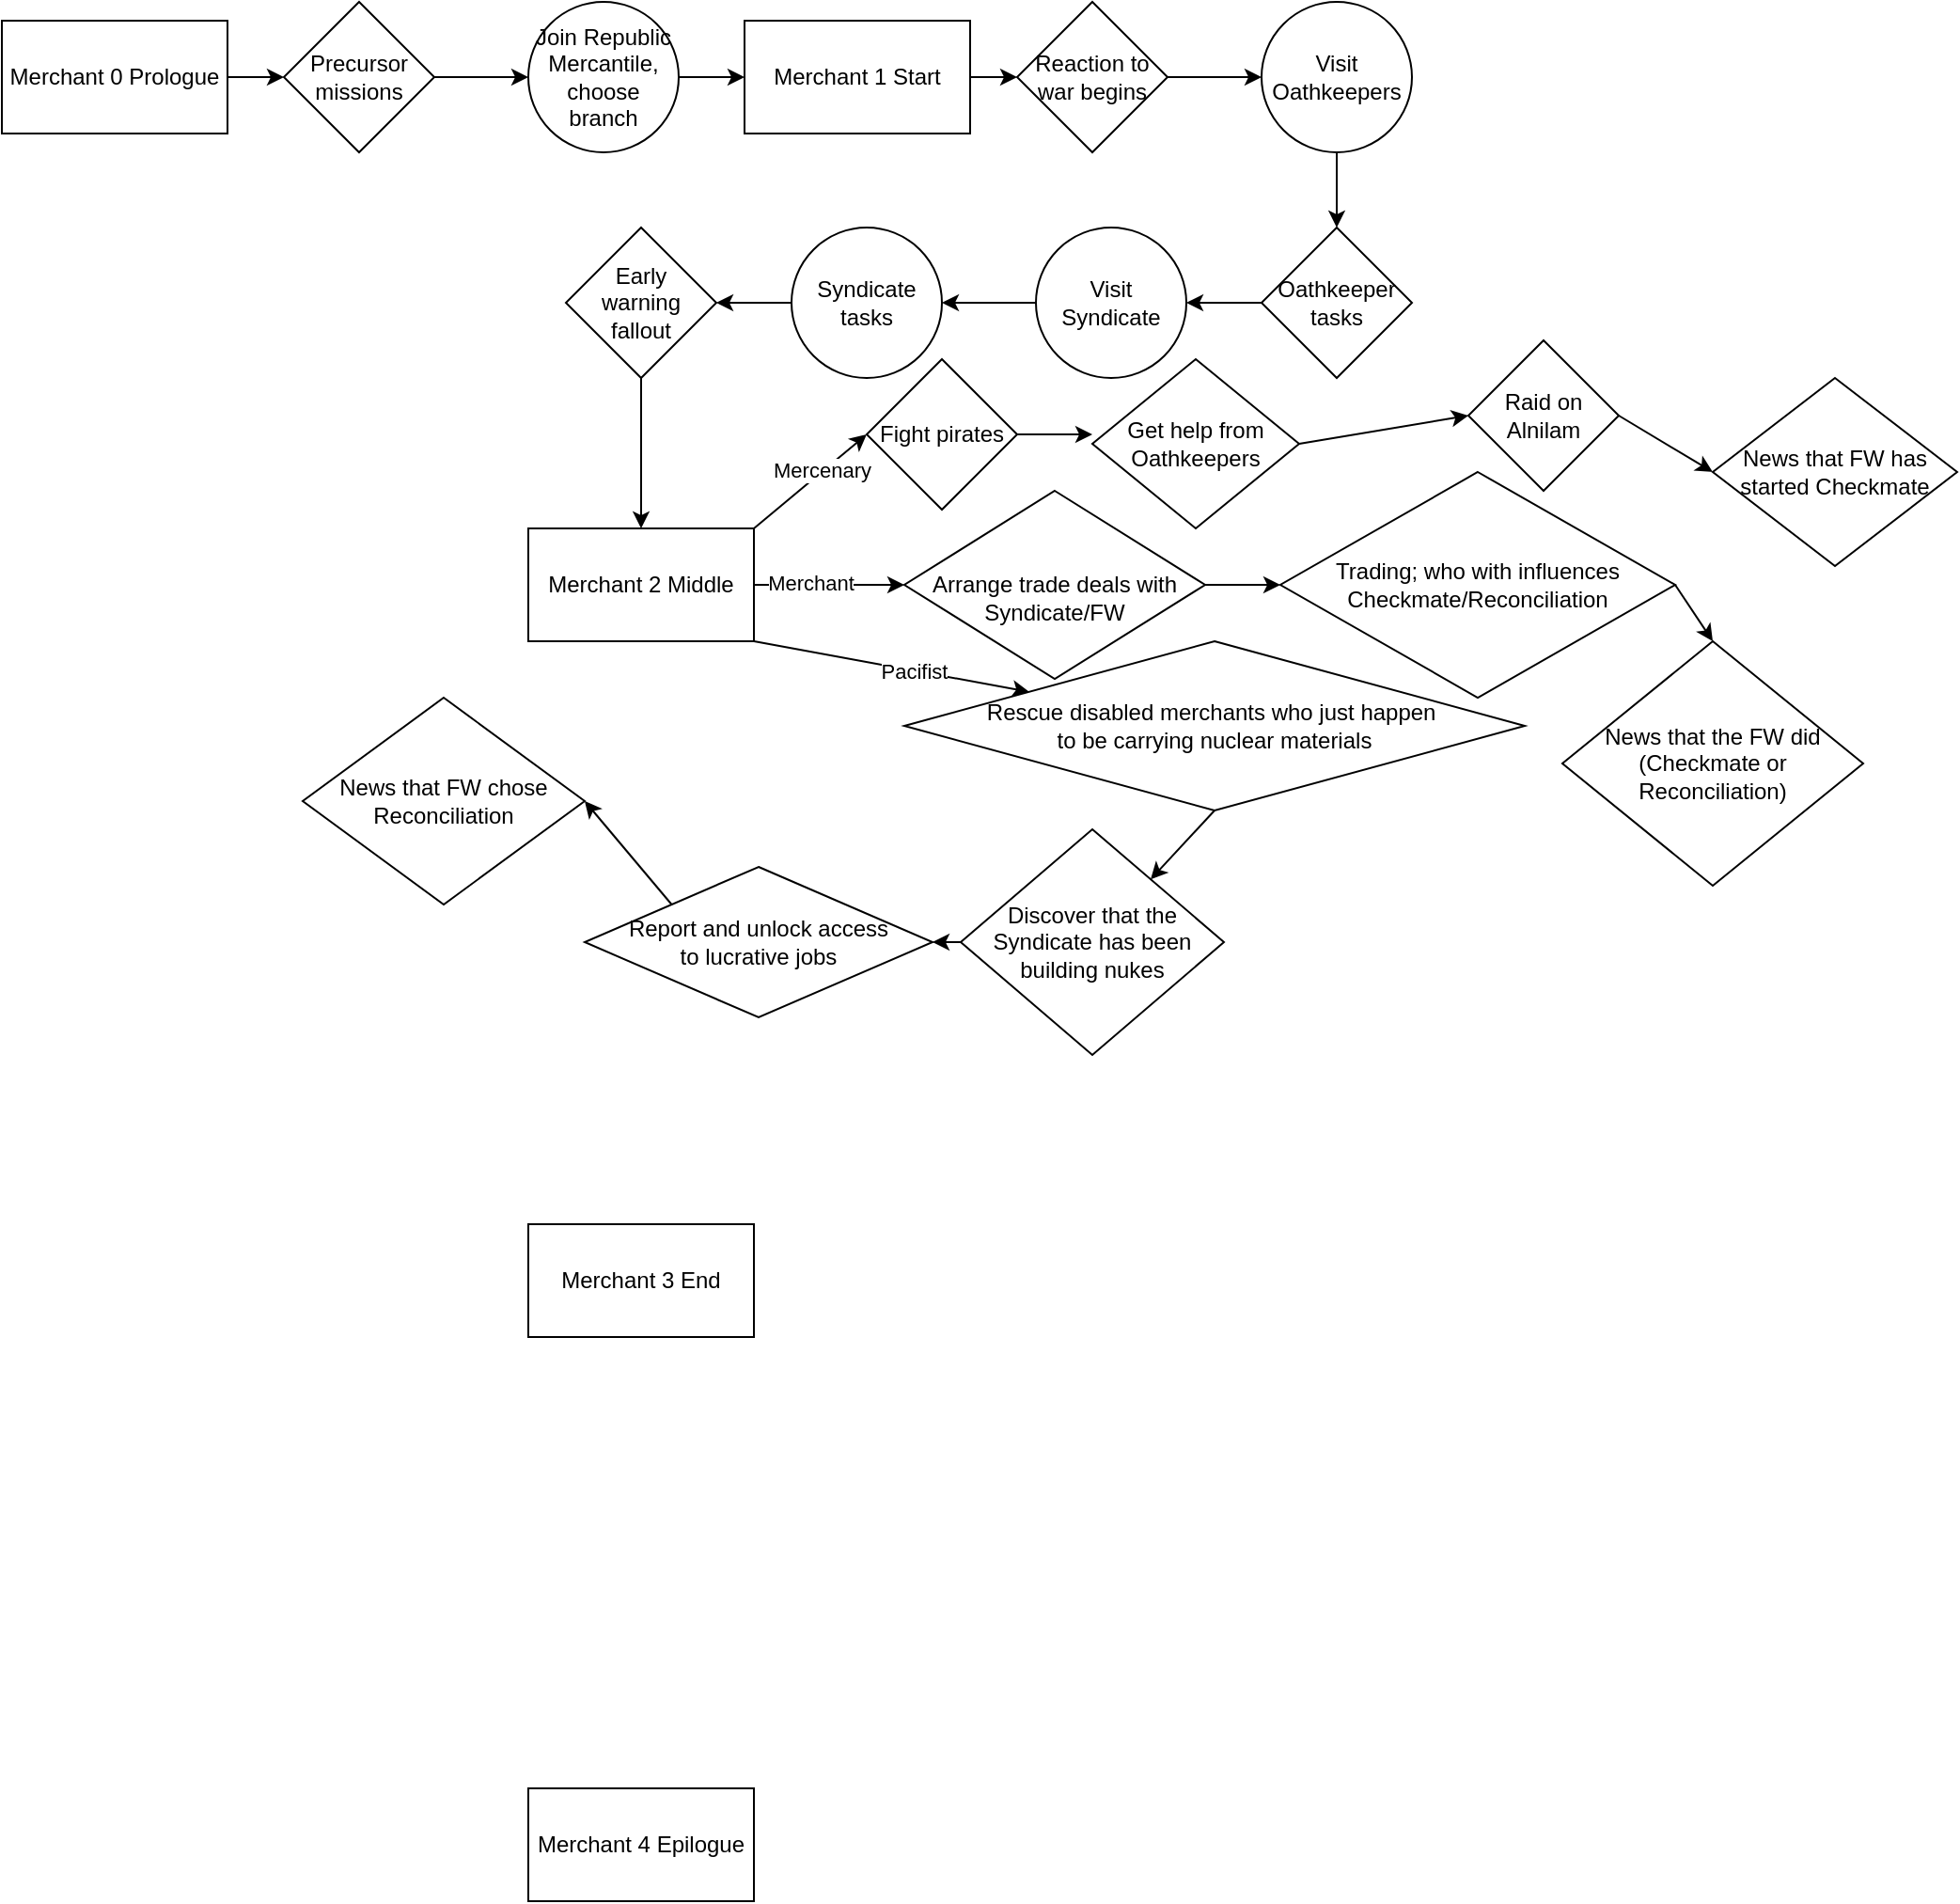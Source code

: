 <mxfile version="25.0.1">
  <diagram name="Page-1" id="sSQ3XWT55B7B16dKp4Kf">
    <mxGraphModel dx="954" dy="629" grid="1" gridSize="10" guides="1" tooltips="1" connect="1" arrows="1" fold="1" page="1" pageScale="1" pageWidth="850" pageHeight="1100" math="0" shadow="0">
      <root>
        <mxCell id="0" />
        <mxCell id="1" parent="0" />
        <mxCell id="q5Ol9iBDX5N9DacOEivH-31" style="edgeStyle=orthogonalEdgeStyle;rounded=0;orthogonalLoop=1;jettySize=auto;html=1;exitX=1;exitY=0.5;exitDx=0;exitDy=0;entryX=0;entryY=0.5;entryDx=0;entryDy=0;" parent="1" source="q5Ol9iBDX5N9DacOEivH-1" target="q5Ol9iBDX5N9DacOEivH-13" edge="1">
          <mxGeometry relative="1" as="geometry" />
        </mxCell>
        <mxCell id="q5Ol9iBDX5N9DacOEivH-1" value="Merchant 0 Prologue" style="rounded=0;whiteSpace=wrap;html=1;" parent="1" vertex="1">
          <mxGeometry x="30" y="80" width="120" height="60" as="geometry" />
        </mxCell>
        <mxCell id="q5Ol9iBDX5N9DacOEivH-28" style="edgeStyle=orthogonalEdgeStyle;rounded=0;orthogonalLoop=1;jettySize=auto;html=1;exitX=1;exitY=0.5;exitDx=0;exitDy=0;entryX=0;entryY=0.5;entryDx=0;entryDy=0;" parent="1" source="q5Ol9iBDX5N9DacOEivH-2" target="q5Ol9iBDX5N9DacOEivH-12" edge="1">
          <mxGeometry relative="1" as="geometry" />
        </mxCell>
        <mxCell id="q5Ol9iBDX5N9DacOEivH-2" value="Merchant 1 Start" style="rounded=0;whiteSpace=wrap;html=1;" parent="1" vertex="1">
          <mxGeometry x="425" y="80" width="120" height="60" as="geometry" />
        </mxCell>
        <mxCell id="q5Ol9iBDX5N9DacOEivH-3" value="Merchant 2 Middle" style="rounded=0;whiteSpace=wrap;html=1;" parent="1" vertex="1">
          <mxGeometry x="310" y="350" width="120" height="60" as="geometry" />
        </mxCell>
        <mxCell id="q5Ol9iBDX5N9DacOEivH-4" value="Merchant 3 End" style="rounded=0;whiteSpace=wrap;html=1;" parent="1" vertex="1">
          <mxGeometry x="310" y="720" width="120" height="60" as="geometry" />
        </mxCell>
        <mxCell id="q5Ol9iBDX5N9DacOEivH-5" value="Merchant 4 Epilogue" style="rounded=0;whiteSpace=wrap;html=1;" parent="1" vertex="1">
          <mxGeometry x="310" y="1020" width="120" height="60" as="geometry" />
        </mxCell>
        <mxCell id="q5Ol9iBDX5N9DacOEivH-29" style="edgeStyle=orthogonalEdgeStyle;rounded=0;orthogonalLoop=1;jettySize=auto;html=1;exitX=1;exitY=0.5;exitDx=0;exitDy=0;entryX=0;entryY=0.5;entryDx=0;entryDy=0;" parent="1" source="q5Ol9iBDX5N9DacOEivH-7" target="q5Ol9iBDX5N9DacOEivH-2" edge="1">
          <mxGeometry relative="1" as="geometry" />
        </mxCell>
        <mxCell id="q5Ol9iBDX5N9DacOEivH-7" value="Join Republic Mercantile, choose branch" style="ellipse;whiteSpace=wrap;html=1;aspect=fixed;" parent="1" vertex="1">
          <mxGeometry x="310" y="70" width="80" height="80" as="geometry" />
        </mxCell>
        <mxCell id="q5Ol9iBDX5N9DacOEivH-27" style="edgeStyle=orthogonalEdgeStyle;rounded=0;orthogonalLoop=1;jettySize=auto;html=1;exitX=1;exitY=0.5;exitDx=0;exitDy=0;entryX=0;entryY=0.5;entryDx=0;entryDy=0;" parent="1" source="q5Ol9iBDX5N9DacOEivH-12" target="q5Ol9iBDX5N9DacOEivH-17" edge="1">
          <mxGeometry relative="1" as="geometry" />
        </mxCell>
        <mxCell id="q5Ol9iBDX5N9DacOEivH-12" value="Reaction to war begins" style="rhombus;whiteSpace=wrap;html=1;" parent="1" vertex="1">
          <mxGeometry x="570" y="70" width="80" height="80" as="geometry" />
        </mxCell>
        <mxCell id="q5Ol9iBDX5N9DacOEivH-30" style="edgeStyle=orthogonalEdgeStyle;rounded=0;orthogonalLoop=1;jettySize=auto;html=1;exitX=1;exitY=0.5;exitDx=0;exitDy=0;entryX=0;entryY=0.5;entryDx=0;entryDy=0;" parent="1" source="q5Ol9iBDX5N9DacOEivH-13" target="q5Ol9iBDX5N9DacOEivH-7" edge="1">
          <mxGeometry relative="1" as="geometry" />
        </mxCell>
        <mxCell id="q5Ol9iBDX5N9DacOEivH-13" value="&lt;div&gt;Precursor&lt;/div&gt;&lt;div&gt;missions&lt;br&gt;&lt;/div&gt;" style="rhombus;whiteSpace=wrap;html=1;" parent="1" vertex="1">
          <mxGeometry x="180" y="70" width="80" height="80" as="geometry" />
        </mxCell>
        <mxCell id="q5Ol9iBDX5N9DacOEivH-26" style="edgeStyle=orthogonalEdgeStyle;rounded=0;orthogonalLoop=1;jettySize=auto;html=1;exitX=0.5;exitY=1;exitDx=0;exitDy=0;entryX=0.5;entryY=0;entryDx=0;entryDy=0;" parent="1" source="q5Ol9iBDX5N9DacOEivH-17" target="q5Ol9iBDX5N9DacOEivH-19" edge="1">
          <mxGeometry relative="1" as="geometry" />
        </mxCell>
        <mxCell id="q5Ol9iBDX5N9DacOEivH-17" value="Visit&lt;br&gt;Oathkeepers" style="ellipse;whiteSpace=wrap;html=1;aspect=fixed;" parent="1" vertex="1">
          <mxGeometry x="700" y="70" width="80" height="80" as="geometry" />
        </mxCell>
        <mxCell id="q5Ol9iBDX5N9DacOEivH-25" style="edgeStyle=orthogonalEdgeStyle;rounded=0;orthogonalLoop=1;jettySize=auto;html=1;exitX=0;exitY=0.5;exitDx=0;exitDy=0;entryX=1;entryY=0.5;entryDx=0;entryDy=0;" parent="1" source="q5Ol9iBDX5N9DacOEivH-19" target="q5Ol9iBDX5N9DacOEivH-22" edge="1">
          <mxGeometry relative="1" as="geometry" />
        </mxCell>
        <mxCell id="q5Ol9iBDX5N9DacOEivH-19" value="&lt;div&gt;Oathkeeper&lt;/div&gt;&lt;div&gt;tasks&lt;br&gt;&lt;/div&gt;" style="rhombus;whiteSpace=wrap;html=1;" parent="1" vertex="1">
          <mxGeometry x="700" y="190" width="80" height="80" as="geometry" />
        </mxCell>
        <mxCell id="q5Ol9iBDX5N9DacOEivH-33" value="" style="edgeStyle=orthogonalEdgeStyle;rounded=0;orthogonalLoop=1;jettySize=auto;html=1;" parent="1" source="q5Ol9iBDX5N9DacOEivH-22" target="q5Ol9iBDX5N9DacOEivH-32" edge="1">
          <mxGeometry relative="1" as="geometry" />
        </mxCell>
        <mxCell id="q5Ol9iBDX5N9DacOEivH-22" value="Visit Syndicate" style="ellipse;whiteSpace=wrap;html=1;" parent="1" vertex="1">
          <mxGeometry x="580" y="190" width="80" height="80" as="geometry" />
        </mxCell>
        <mxCell id="q5Ol9iBDX5N9DacOEivH-36" style="edgeStyle=orthogonalEdgeStyle;rounded=0;orthogonalLoop=1;jettySize=auto;html=1;exitX=0;exitY=0.5;exitDx=0;exitDy=0;entryX=1;entryY=0.5;entryDx=0;entryDy=0;" parent="1" source="q5Ol9iBDX5N9DacOEivH-32" target="q5Ol9iBDX5N9DacOEivH-34" edge="1">
          <mxGeometry relative="1" as="geometry" />
        </mxCell>
        <mxCell id="q5Ol9iBDX5N9DacOEivH-32" value="Syndicate tasks" style="ellipse;whiteSpace=wrap;html=1;" parent="1" vertex="1">
          <mxGeometry x="450" y="190" width="80" height="80" as="geometry" />
        </mxCell>
        <mxCell id="q5Ol9iBDX5N9DacOEivH-34" value="Early&lt;br&gt; warning&lt;br&gt;fallout" style="rhombus;whiteSpace=wrap;html=1;" parent="1" vertex="1">
          <mxGeometry x="330" y="190" width="80" height="80" as="geometry" />
        </mxCell>
        <mxCell id="yycrT3HuqkgCMUW2QxPK-1" value="" style="endArrow=classic;html=1;rounded=0;exitX=0.5;exitY=1;exitDx=0;exitDy=0;entryX=0.5;entryY=0;entryDx=0;entryDy=0;" parent="1" source="q5Ol9iBDX5N9DacOEivH-34" target="q5Ol9iBDX5N9DacOEivH-3" edge="1">
          <mxGeometry width="50" height="50" relative="1" as="geometry">
            <mxPoint x="400" y="350" as="sourcePoint" />
            <mxPoint x="450" y="300" as="targetPoint" />
          </mxGeometry>
        </mxCell>
        <mxCell id="yycrT3HuqkgCMUW2QxPK-2" value="" style="endArrow=classic;html=1;rounded=0;exitX=1;exitY=0;exitDx=0;exitDy=0;" parent="1" source="q5Ol9iBDX5N9DacOEivH-3" edge="1">
          <mxGeometry width="50" height="50" relative="1" as="geometry">
            <mxPoint x="400" y="460" as="sourcePoint" />
            <mxPoint x="490" y="300" as="targetPoint" />
          </mxGeometry>
        </mxCell>
        <mxCell id="yycrT3HuqkgCMUW2QxPK-3" value="Mercenary" style="edgeLabel;html=1;align=center;verticalAlign=middle;resizable=0;points=[];" parent="yycrT3HuqkgCMUW2QxPK-2" vertex="1" connectable="0">
          <mxGeometry x="0.213" y="1" relative="1" as="geometry">
            <mxPoint as="offset" />
          </mxGeometry>
        </mxCell>
        <mxCell id="yycrT3HuqkgCMUW2QxPK-4" value="Fight pirates" style="rhombus;whiteSpace=wrap;html=1;" parent="1" vertex="1">
          <mxGeometry x="490" y="260" width="80" height="80" as="geometry" />
        </mxCell>
        <mxCell id="yycrT3HuqkgCMUW2QxPK-5" value="" style="endArrow=classic;html=1;rounded=0;exitX=1;exitY=0.5;exitDx=0;exitDy=0;" parent="1" source="q5Ol9iBDX5N9DacOEivH-3" edge="1">
          <mxGeometry width="50" height="50" relative="1" as="geometry">
            <mxPoint x="400" y="460" as="sourcePoint" />
            <mxPoint x="510" y="380" as="targetPoint" />
          </mxGeometry>
        </mxCell>
        <mxCell id="yycrT3HuqkgCMUW2QxPK-6" value="Merchant" style="edgeLabel;html=1;align=center;verticalAlign=middle;resizable=0;points=[];" parent="yycrT3HuqkgCMUW2QxPK-5" vertex="1" connectable="0">
          <mxGeometry x="-0.267" y="1" relative="1" as="geometry">
            <mxPoint as="offset" />
          </mxGeometry>
        </mxCell>
        <mxCell id="yycrT3HuqkgCMUW2QxPK-7" value="&lt;div&gt;&lt;br&gt;&lt;/div&gt;Arrange trade deals with Syndicate/FW" style="rhombus;whiteSpace=wrap;html=1;" parent="1" vertex="1">
          <mxGeometry x="510" y="330" width="160" height="100" as="geometry" />
        </mxCell>
        <mxCell id="yycrT3HuqkgCMUW2QxPK-8" value="" style="endArrow=classic;html=1;rounded=0;exitX=1;exitY=1;exitDx=0;exitDy=0;" parent="1" source="q5Ol9iBDX5N9DacOEivH-3" target="yycrT3HuqkgCMUW2QxPK-10" edge="1">
          <mxGeometry width="50" height="50" relative="1" as="geometry">
            <mxPoint x="400" y="460" as="sourcePoint" />
            <mxPoint x="490" y="440" as="targetPoint" />
          </mxGeometry>
        </mxCell>
        <mxCell id="yycrT3HuqkgCMUW2QxPK-9" value="Pacifist" style="edgeLabel;html=1;align=center;verticalAlign=middle;resizable=0;points=[];" parent="yycrT3HuqkgCMUW2QxPK-8" vertex="1" connectable="0">
          <mxGeometry x="0.16" relative="1" as="geometry">
            <mxPoint as="offset" />
          </mxGeometry>
        </mxCell>
        <mxCell id="yycrT3HuqkgCMUW2QxPK-10" value="Rescue disabled merchants who just happen&amp;nbsp;&lt;div&gt;to be carrying nuclear materials&lt;/div&gt;" style="rhombus;whiteSpace=wrap;html=1;" parent="1" vertex="1">
          <mxGeometry x="510" y="410" width="330" height="90" as="geometry" />
        </mxCell>
        <mxCell id="XwVCiNEDH6_uNqZZWuzw-1" value="" style="endArrow=classic;html=1;rounded=0;exitX=0.5;exitY=1;exitDx=0;exitDy=0;" edge="1" parent="1" source="yycrT3HuqkgCMUW2QxPK-10" target="XwVCiNEDH6_uNqZZWuzw-2">
          <mxGeometry width="50" height="50" relative="1" as="geometry">
            <mxPoint x="570" y="600" as="sourcePoint" />
            <mxPoint x="640" y="550" as="targetPoint" />
          </mxGeometry>
        </mxCell>
        <mxCell id="XwVCiNEDH6_uNqZZWuzw-2" value="Discover that the Syndicate has been building nukes" style="rhombus;whiteSpace=wrap;html=1;" vertex="1" parent="1">
          <mxGeometry x="540" y="510" width="140" height="120" as="geometry" />
        </mxCell>
        <mxCell id="XwVCiNEDH6_uNqZZWuzw-3" value="Report and unlock access&lt;div&gt;to lucrative jobs&lt;/div&gt;" style="rhombus;whiteSpace=wrap;html=1;" vertex="1" parent="1">
          <mxGeometry x="340" y="530" width="185" height="80" as="geometry" />
        </mxCell>
        <mxCell id="XwVCiNEDH6_uNqZZWuzw-4" value="" style="endArrow=classic;html=1;rounded=0;exitX=0;exitY=0.5;exitDx=0;exitDy=0;entryX=1;entryY=0.5;entryDx=0;entryDy=0;" edge="1" parent="1" source="XwVCiNEDH6_uNqZZWuzw-2" target="XwVCiNEDH6_uNqZZWuzw-3">
          <mxGeometry width="50" height="50" relative="1" as="geometry">
            <mxPoint x="570" y="600" as="sourcePoint" />
            <mxPoint x="620" y="550" as="targetPoint" />
          </mxGeometry>
        </mxCell>
        <mxCell id="XwVCiNEDH6_uNqZZWuzw-5" value="" style="endArrow=classic;html=1;rounded=0;" edge="1" parent="1" target="XwVCiNEDH6_uNqZZWuzw-6">
          <mxGeometry width="50" height="50" relative="1" as="geometry">
            <mxPoint x="670" y="380" as="sourcePoint" />
            <mxPoint x="750" y="380" as="targetPoint" />
          </mxGeometry>
        </mxCell>
        <mxCell id="XwVCiNEDH6_uNqZZWuzw-6" value="Trading; who with influences Checkmate/Reconciliation" style="rhombus;whiteSpace=wrap;html=1;" vertex="1" parent="1">
          <mxGeometry x="710" y="320" width="210" height="120" as="geometry" />
        </mxCell>
        <mxCell id="XwVCiNEDH6_uNqZZWuzw-7" value="" style="endArrow=classic;html=1;rounded=0;exitX=1;exitY=0.5;exitDx=0;exitDy=0;entryX=0.5;entryY=0;entryDx=0;entryDy=0;" edge="1" parent="1" source="XwVCiNEDH6_uNqZZWuzw-6" target="XwVCiNEDH6_uNqZZWuzw-8">
          <mxGeometry width="50" height="50" relative="1" as="geometry">
            <mxPoint x="570" y="600" as="sourcePoint" />
            <mxPoint x="920" y="450" as="targetPoint" />
          </mxGeometry>
        </mxCell>
        <mxCell id="XwVCiNEDH6_uNqZZWuzw-8" value="News that the FW did (Checkmate or Reconciliation)" style="rhombus;whiteSpace=wrap;html=1;" vertex="1" parent="1">
          <mxGeometry x="860" y="410" width="160" height="130" as="geometry" />
        </mxCell>
        <mxCell id="XwVCiNEDH6_uNqZZWuzw-9" value="Get help from Oathkeepers" style="rhombus;whiteSpace=wrap;html=1;" vertex="1" parent="1">
          <mxGeometry x="610" y="260" width="110" height="90" as="geometry" />
        </mxCell>
        <mxCell id="XwVCiNEDH6_uNqZZWuzw-10" value="" style="endArrow=classic;html=1;rounded=0;exitX=1;exitY=0.5;exitDx=0;exitDy=0;" edge="1" parent="1" source="yycrT3HuqkgCMUW2QxPK-4">
          <mxGeometry width="50" height="50" relative="1" as="geometry">
            <mxPoint x="570" y="600" as="sourcePoint" />
            <mxPoint x="610" y="300" as="targetPoint" />
          </mxGeometry>
        </mxCell>
        <mxCell id="XwVCiNEDH6_uNqZZWuzw-11" value="" style="endArrow=classic;html=1;rounded=0;exitX=1;exitY=0.5;exitDx=0;exitDy=0;entryX=0;entryY=0.5;entryDx=0;entryDy=0;" edge="1" parent="1" source="XwVCiNEDH6_uNqZZWuzw-9" target="XwVCiNEDH6_uNqZZWuzw-12">
          <mxGeometry width="50" height="50" relative="1" as="geometry">
            <mxPoint x="570" y="600" as="sourcePoint" />
            <mxPoint x="840" y="280" as="targetPoint" />
          </mxGeometry>
        </mxCell>
        <mxCell id="XwVCiNEDH6_uNqZZWuzw-12" value="Raid on Alnilam" style="rhombus;whiteSpace=wrap;html=1;" vertex="1" parent="1">
          <mxGeometry x="810" y="250" width="80" height="80" as="geometry" />
        </mxCell>
        <mxCell id="XwVCiNEDH6_uNqZZWuzw-13" value="" style="endArrow=classic;html=1;rounded=0;exitX=1;exitY=0.5;exitDx=0;exitDy=0;entryX=0;entryY=0.5;entryDx=0;entryDy=0;" edge="1" parent="1" source="XwVCiNEDH6_uNqZZWuzw-12" target="XwVCiNEDH6_uNqZZWuzw-14">
          <mxGeometry width="50" height="50" relative="1" as="geometry">
            <mxPoint x="570" y="590" as="sourcePoint" />
            <mxPoint x="960" y="320" as="targetPoint" />
          </mxGeometry>
        </mxCell>
        <mxCell id="XwVCiNEDH6_uNqZZWuzw-14" value="News that FW has started Checkmate" style="rhombus;whiteSpace=wrap;html=1;" vertex="1" parent="1">
          <mxGeometry x="940" y="270" width="130" height="100" as="geometry" />
        </mxCell>
        <mxCell id="XwVCiNEDH6_uNqZZWuzw-15" value="" style="endArrow=classic;html=1;rounded=0;exitX=0;exitY=0;exitDx=0;exitDy=0;entryX=1;entryY=0.5;entryDx=0;entryDy=0;" edge="1" parent="1" source="XwVCiNEDH6_uNqZZWuzw-3" target="XwVCiNEDH6_uNqZZWuzw-16">
          <mxGeometry width="50" height="50" relative="1" as="geometry">
            <mxPoint x="570" y="590" as="sourcePoint" />
            <mxPoint x="280" y="500" as="targetPoint" />
          </mxGeometry>
        </mxCell>
        <mxCell id="XwVCiNEDH6_uNqZZWuzw-16" value="News that FW chose Reconciliation" style="rhombus;whiteSpace=wrap;html=1;" vertex="1" parent="1">
          <mxGeometry x="190" y="440" width="150" height="110" as="geometry" />
        </mxCell>
      </root>
    </mxGraphModel>
  </diagram>
</mxfile>
